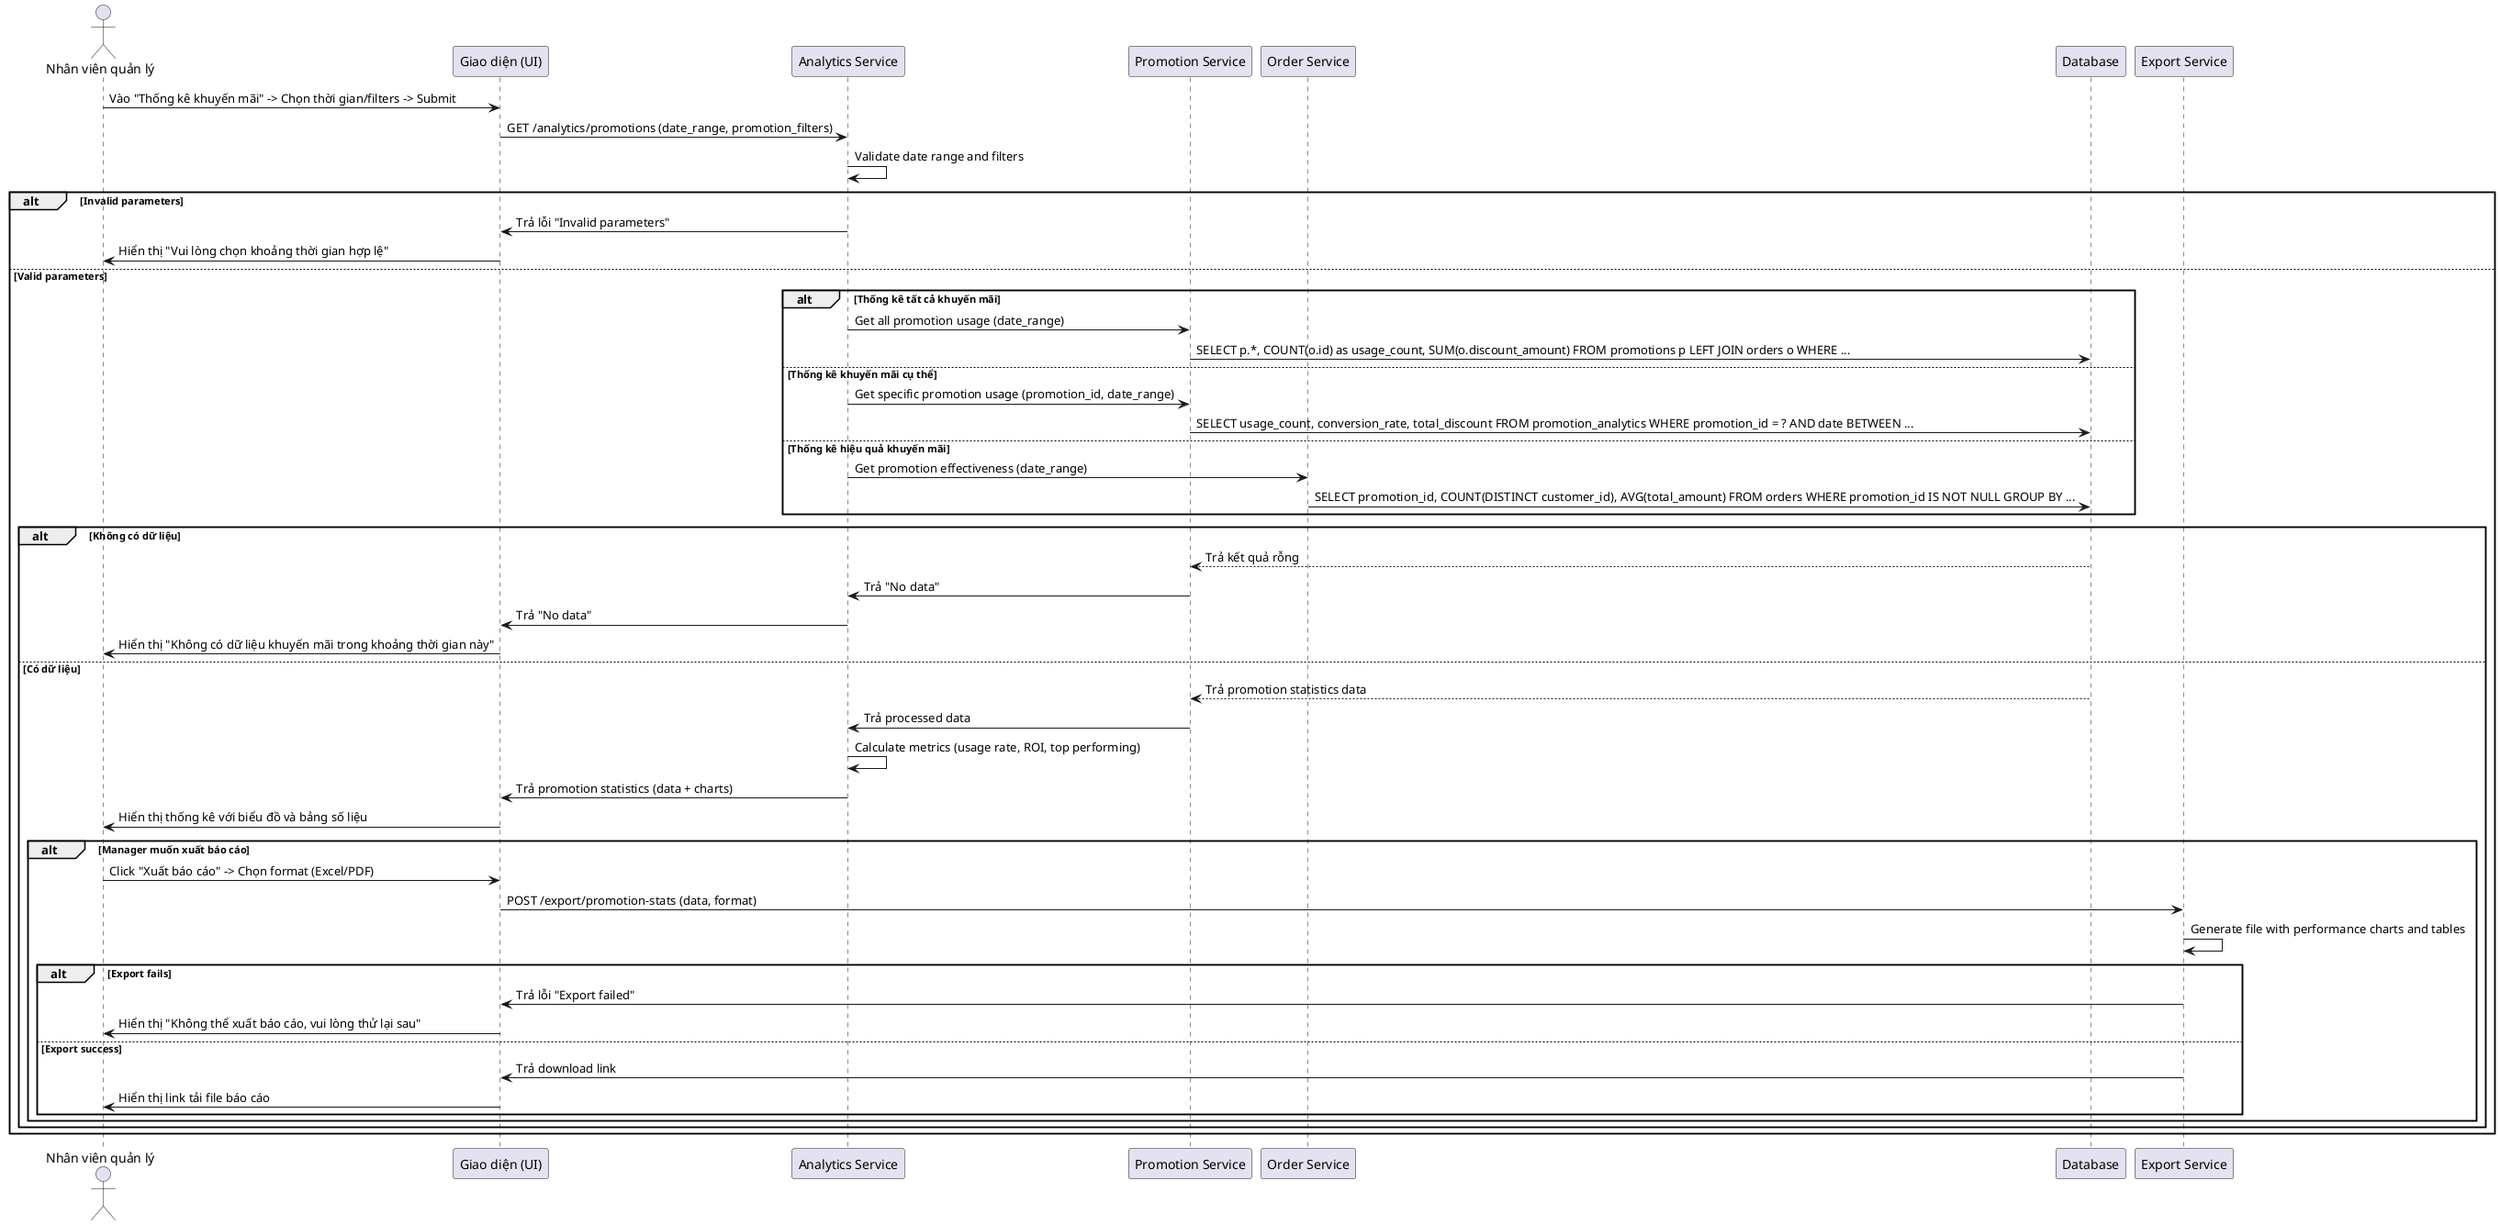 @startuml thong-ke-khuyen-mai
actor "Nhân viên quản lý" as Manager
participant "Giao diện (UI)" as UI
participant "Analytics Service" as Analytics
participant "Promotion Service" as Promo
participant "Order Service" as Order
participant "Database" as DB
participant "Export Service" as Export

Manager -> UI: Vào "Thống kê khuyến mãi" -> Chọn thời gian/filters -> Submit
UI -> Analytics: GET /analytics/promotions (date_range, promotion_filters)
Analytics -> Analytics: Validate date range and filters
alt Invalid parameters
  Analytics -> UI: Trả lỗi "Invalid parameters"
  UI -> Manager: Hiển thị "Vui lòng chọn khoảng thời gian hợp lệ"
else Valid parameters
  alt Thống kê tất cả khuyến mãi
    Analytics -> Promo: Get all promotion usage (date_range)
    Promo -> DB: SELECT p.*, COUNT(o.id) as usage_count, SUM(o.discount_amount) FROM promotions p LEFT JOIN orders o WHERE ...
  else Thống kê khuyến mãi cụ thể
    Analytics -> Promo: Get specific promotion usage (promotion_id, date_range)
    Promo -> DB: SELECT usage_count, conversion_rate, total_discount FROM promotion_analytics WHERE promotion_id = ? AND date BETWEEN ...
  else Thống kê hiệu quả khuyến mãi
    Analytics -> Order: Get promotion effectiveness (date_range)
    Order -> DB: SELECT promotion_id, COUNT(DISTINCT customer_id), AVG(total_amount) FROM orders WHERE promotion_id IS NOT NULL GROUP BY ...
  end
  
  alt Không có dữ liệu
    DB --> Promo: Trả kết quả rỗng
    Promo -> Analytics: Trả "No data"
    Analytics -> UI: Trả "No data"
    UI -> Manager: Hiển thị "Không có dữ liệu khuyến mãi trong khoảng thời gian này"
  else Có dữ liệu
    DB --> Promo: Trả promotion statistics data
    Promo -> Analytics: Trả processed data
    Analytics -> Analytics: Calculate metrics (usage rate, ROI, top performing)
    Analytics -> UI: Trả promotion statistics (data + charts)
    UI -> Manager: Hiển thị thống kê với biểu đồ và bảng số liệu
    
    alt Manager muốn xuất báo cáo
      Manager -> UI: Click "Xuất báo cáo" -> Chọn format (Excel/PDF)
      UI -> Export: POST /export/promotion-stats (data, format)
      Export -> Export: Generate file with performance charts and tables
      alt Export fails
        Export -> UI: Trả lỗi "Export failed"
        UI -> Manager: Hiển thị "Không thể xuất báo cáo, vui lòng thử lại sau"
      else Export success
        Export -> UI: Trả download link
        UI -> Manager: Hiển thị link tải file báo cáo
      end
    end
  end
end
@enduml
